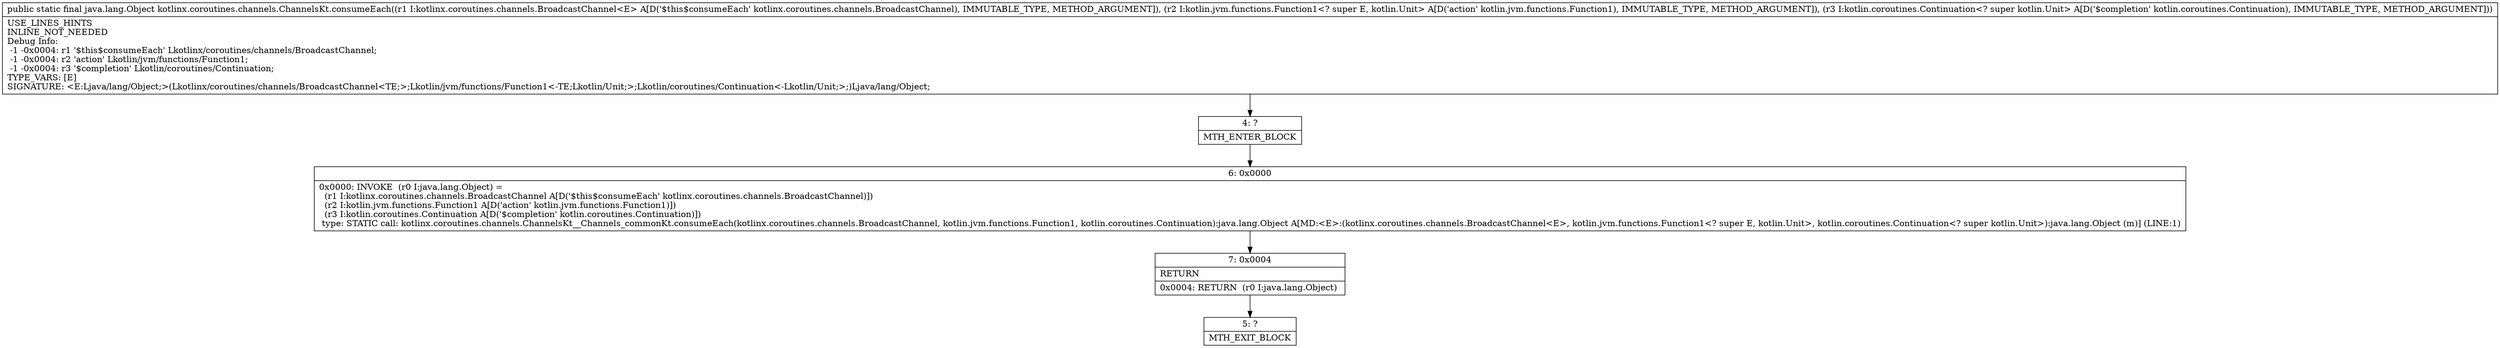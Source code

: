 digraph "CFG forkotlinx.coroutines.channels.ChannelsKt.consumeEach(Lkotlinx\/coroutines\/channels\/BroadcastChannel;Lkotlin\/jvm\/functions\/Function1;Lkotlin\/coroutines\/Continuation;)Ljava\/lang\/Object;" {
Node_4 [shape=record,label="{4\:\ ?|MTH_ENTER_BLOCK\l}"];
Node_6 [shape=record,label="{6\:\ 0x0000|0x0000: INVOKE  (r0 I:java.lang.Object) = \l  (r1 I:kotlinx.coroutines.channels.BroadcastChannel A[D('$this$consumeEach' kotlinx.coroutines.channels.BroadcastChannel)])\l  (r2 I:kotlin.jvm.functions.Function1 A[D('action' kotlin.jvm.functions.Function1)])\l  (r3 I:kotlin.coroutines.Continuation A[D('$completion' kotlin.coroutines.Continuation)])\l type: STATIC call: kotlinx.coroutines.channels.ChannelsKt__Channels_commonKt.consumeEach(kotlinx.coroutines.channels.BroadcastChannel, kotlin.jvm.functions.Function1, kotlin.coroutines.Continuation):java.lang.Object A[MD:\<E\>:(kotlinx.coroutines.channels.BroadcastChannel\<E\>, kotlin.jvm.functions.Function1\<? super E, kotlin.Unit\>, kotlin.coroutines.Continuation\<? super kotlin.Unit\>):java.lang.Object (m)] (LINE:1)\l}"];
Node_7 [shape=record,label="{7\:\ 0x0004|RETURN\l|0x0004: RETURN  (r0 I:java.lang.Object) \l}"];
Node_5 [shape=record,label="{5\:\ ?|MTH_EXIT_BLOCK\l}"];
MethodNode[shape=record,label="{public static final java.lang.Object kotlinx.coroutines.channels.ChannelsKt.consumeEach((r1 I:kotlinx.coroutines.channels.BroadcastChannel\<E\> A[D('$this$consumeEach' kotlinx.coroutines.channels.BroadcastChannel), IMMUTABLE_TYPE, METHOD_ARGUMENT]), (r2 I:kotlin.jvm.functions.Function1\<? super E, kotlin.Unit\> A[D('action' kotlin.jvm.functions.Function1), IMMUTABLE_TYPE, METHOD_ARGUMENT]), (r3 I:kotlin.coroutines.Continuation\<? super kotlin.Unit\> A[D('$completion' kotlin.coroutines.Continuation), IMMUTABLE_TYPE, METHOD_ARGUMENT]))  | USE_LINES_HINTS\lINLINE_NOT_NEEDED\lDebug Info:\l  \-1 \-0x0004: r1 '$this$consumeEach' Lkotlinx\/coroutines\/channels\/BroadcastChannel;\l  \-1 \-0x0004: r2 'action' Lkotlin\/jvm\/functions\/Function1;\l  \-1 \-0x0004: r3 '$completion' Lkotlin\/coroutines\/Continuation;\lTYPE_VARS: [E]\lSIGNATURE: \<E:Ljava\/lang\/Object;\>(Lkotlinx\/coroutines\/channels\/BroadcastChannel\<TE;\>;Lkotlin\/jvm\/functions\/Function1\<\-TE;Lkotlin\/Unit;\>;Lkotlin\/coroutines\/Continuation\<\-Lkotlin\/Unit;\>;)Ljava\/lang\/Object;\l}"];
MethodNode -> Node_4;Node_4 -> Node_6;
Node_6 -> Node_7;
Node_7 -> Node_5;
}

